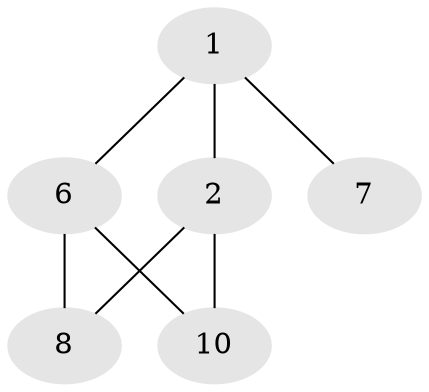 // Generated by graph-tools (version 1.1) at 2025/46/02/15/25 05:46:28]
// undirected, 6 vertices, 7 edges
graph export_dot {
graph [start="1"]
  node [color=gray90,style=filled];
  1 [super="+3+14"];
  2 [super="+17"];
  6;
  7 [super="+14+20"];
  8 [super="+17+18"];
  10 [super="+11+12+19"];
  1 -- 2;
  1 -- 6;
  1 -- 7;
  2 -- 8;
  2 -- 10;
  6 -- 8;
  6 -- 10;
}
